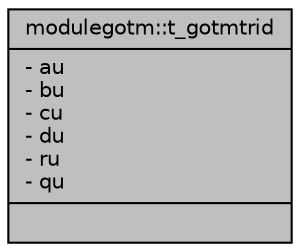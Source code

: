 digraph "modulegotm::t_gotmtrid"
{
 // LATEX_PDF_SIZE
  edge [fontname="Helvetica",fontsize="10",labelfontname="Helvetica",labelfontsize="10"];
  node [fontname="Helvetica",fontsize="10",shape=record];
  Node1 [label="{modulegotm::t_gotmtrid\n|- au\l- bu\l- cu\l- du\l- ru\l- qu\l|}",height=0.2,width=0.4,color="black", fillcolor="grey75", style="filled", fontcolor="black",tooltip=" "];
}

